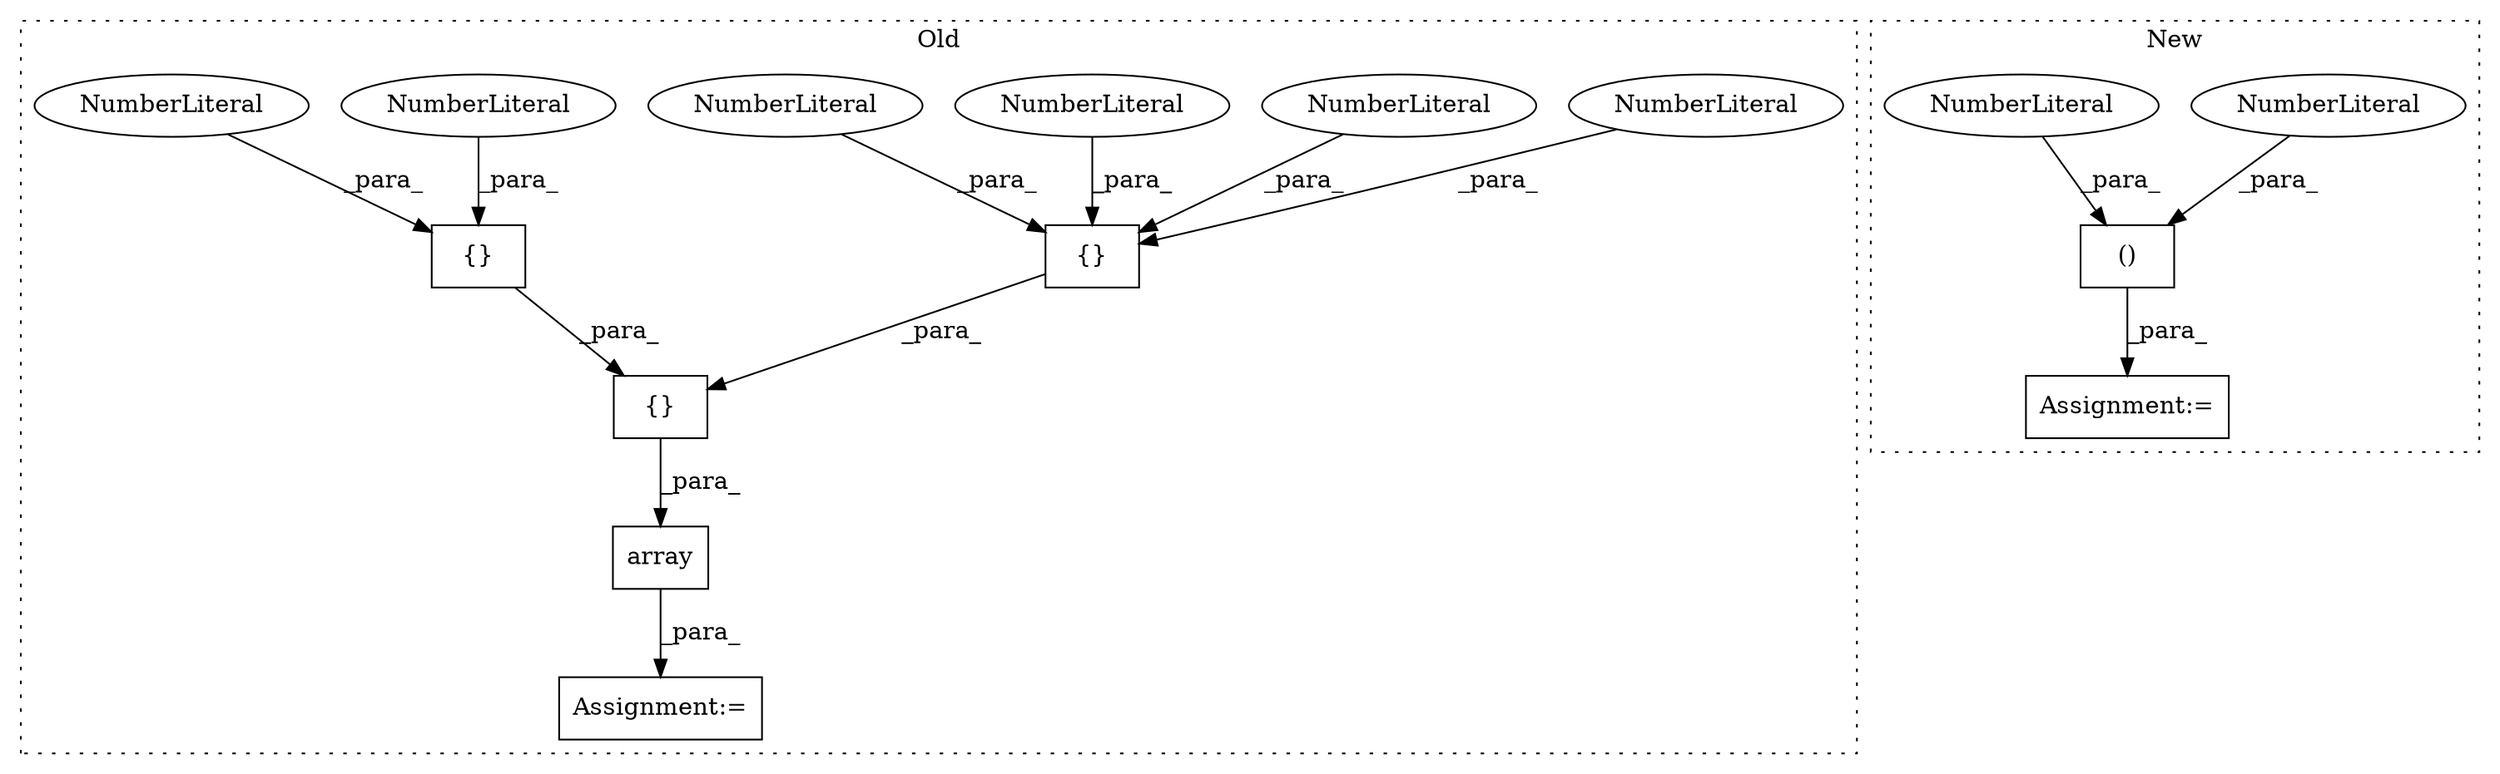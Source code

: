 digraph G {
subgraph cluster0 {
1 [label="array" a="32" s="7329,7405" l="6,1" shape="box"];
3 [label="Assignment:=" a="7" s="7322" l="1" shape="box"];
4 [label="{}" a="4" s="7375,7403" l="1,1" shape="box"];
5 [label="NumberLiteral" a="34" s="7376" l="6" shape="ellipse"];
6 [label="NumberLiteral" a="34" s="7383" l="6" shape="ellipse"];
7 [label="NumberLiteral" a="34" s="7397" l="6" shape="ellipse"];
11 [label="{}" a="4" s="7349,7373" l="1,1" shape="box"];
12 [label="NumberLiteral" a="34" s="7390" l="6" shape="ellipse"];
13 [label="{}" a="4" s="7348,7404" l="1,1" shape="box"];
14 [label="NumberLiteral" a="34" s="7350" l="5" shape="ellipse"];
15 [label="NumberLiteral" a="34" s="7356" l="5" shape="ellipse"];
label = "Old";
style="dotted";
}
subgraph cluster1 {
2 [label="()" a="106" s="7095" l="19" shape="box"];
8 [label="Assignment:=" a="7" s="7068" l="1" shape="box"];
9 [label="NumberLiteral" a="34" s="7111" l="3" shape="ellipse"];
10 [label="NumberLiteral" a="34" s="7095" l="3" shape="ellipse"];
label = "New";
style="dotted";
}
1 -> 3 [label="_para_"];
2 -> 8 [label="_para_"];
4 -> 13 [label="_para_"];
5 -> 4 [label="_para_"];
6 -> 4 [label="_para_"];
7 -> 4 [label="_para_"];
9 -> 2 [label="_para_"];
10 -> 2 [label="_para_"];
11 -> 13 [label="_para_"];
12 -> 4 [label="_para_"];
13 -> 1 [label="_para_"];
14 -> 11 [label="_para_"];
15 -> 11 [label="_para_"];
}